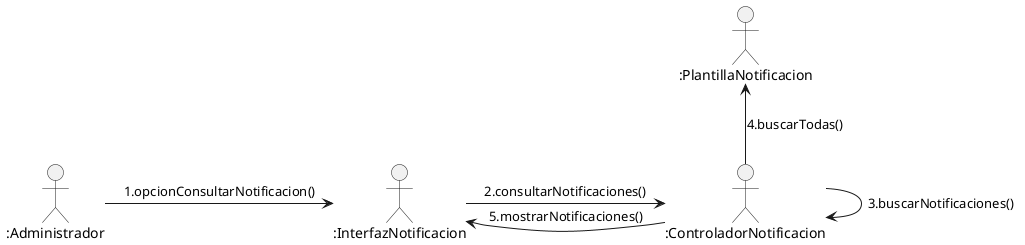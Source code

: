 @startuml
allow_mixing

actor ":Administrador" as admin
control ":ControladorNotificacion" as ctrlNoti
boundary ":InterfazNotificacion" as intNoti
collections ":PlantillaNotificacion" as plantiList

admin -right-> intNoti : "1.opcionConsultarNotificacion()"
intNoti -right-> ctrlNoti : "2.consultarNotificaciones()"
ctrlNoti --> ctrlNoti : "3.buscarNotificaciones()"
ctrlNoti -up-> plantiList : "4.buscarTodas()"
ctrlNoti -left-> intNoti : "5.mostrarNotificaciones()"

@enduml
